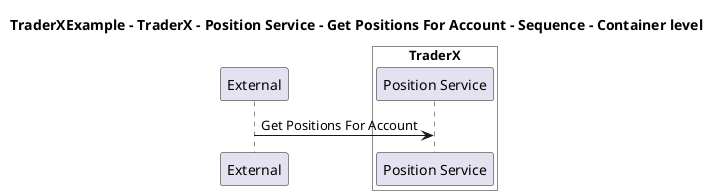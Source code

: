 @startuml

title TraderXExample - TraderX - Position Service - Get Positions For Account - Sequence - Container level

participant "External" as C4InterFlow.SoftwareSystems.ExternalSystem

box "TraderX" #White
    participant "Position Service" as TraderXExample.SoftwareSystems.TraderX.Containers.PositionService
end box


C4InterFlow.SoftwareSystems.ExternalSystem -> TraderXExample.SoftwareSystems.TraderX.Containers.PositionService : Get Positions For Account


@enduml
